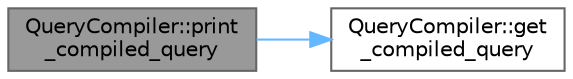 digraph "QueryCompiler::print_compiled_query"
{
 // INTERACTIVE_SVG=YES
 // LATEX_PDF_SIZE
  bgcolor="transparent";
  edge [fontname=Helvetica,fontsize=10,labelfontname=Helvetica,labelfontsize=10];
  node [fontname=Helvetica,fontsize=10,shape=box,height=0.2,width=0.4];
  rankdir="LR";
  Node1 [id="Node000001",label="QueryCompiler::print\l_compiled_query",height=0.2,width=0.4,color="gray40", fillcolor="grey60", style="filled", fontcolor="black",tooltip=" "];
  Node1 -> Node2 [id="edge1_Node000001_Node000002",color="steelblue1",style="solid",tooltip=" "];
  Node2 [id="Node000002",label="QueryCompiler::get\l_compiled_query",height=0.2,width=0.4,color="grey40", fillcolor="white", style="filled",URL="$class_query_compiler.html#a1388810fdc7a7baea96dc14446350d7f",tooltip=" "];
}
